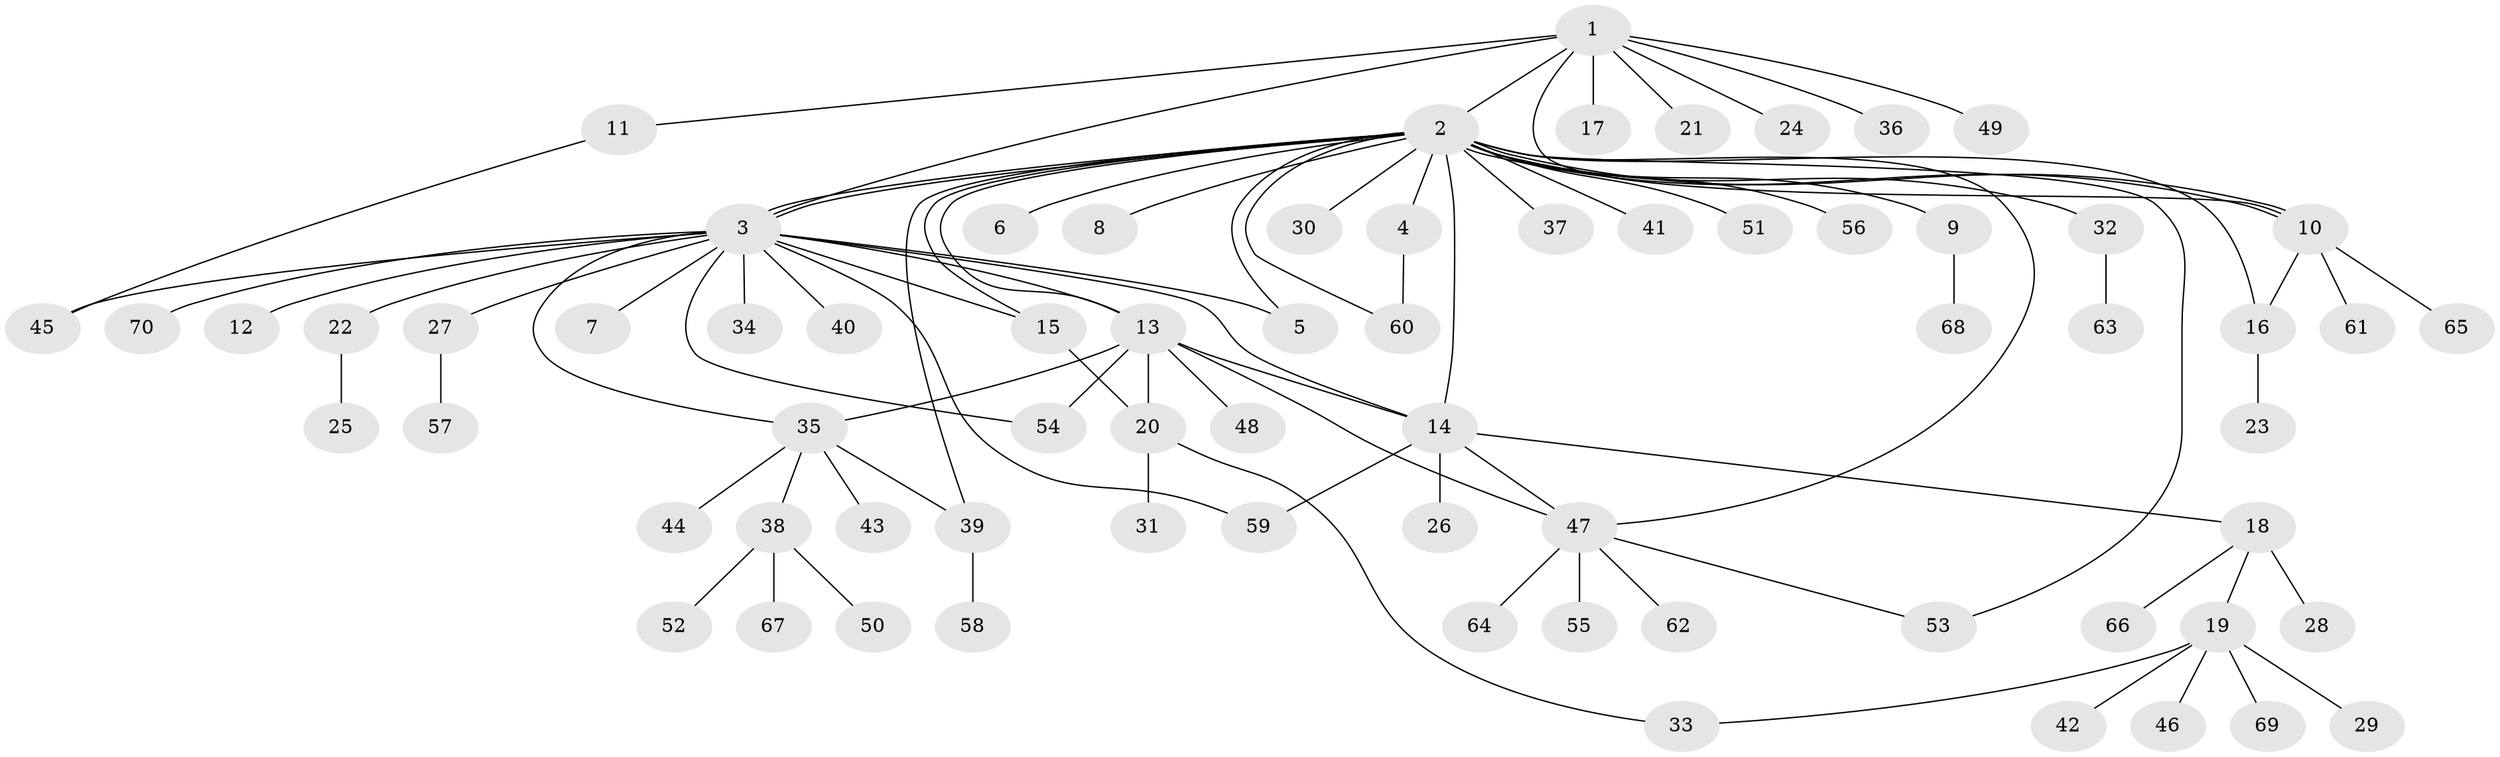 // Generated by graph-tools (version 1.1) at 2025/14/03/09/25 04:14:38]
// undirected, 70 vertices, 90 edges
graph export_dot {
graph [start="1"]
  node [color=gray90,style=filled];
  1;
  2;
  3;
  4;
  5;
  6;
  7;
  8;
  9;
  10;
  11;
  12;
  13;
  14;
  15;
  16;
  17;
  18;
  19;
  20;
  21;
  22;
  23;
  24;
  25;
  26;
  27;
  28;
  29;
  30;
  31;
  32;
  33;
  34;
  35;
  36;
  37;
  38;
  39;
  40;
  41;
  42;
  43;
  44;
  45;
  46;
  47;
  48;
  49;
  50;
  51;
  52;
  53;
  54;
  55;
  56;
  57;
  58;
  59;
  60;
  61;
  62;
  63;
  64;
  65;
  66;
  67;
  68;
  69;
  70;
  1 -- 2;
  1 -- 3;
  1 -- 10;
  1 -- 11;
  1 -- 17;
  1 -- 21;
  1 -- 24;
  1 -- 36;
  1 -- 49;
  2 -- 3;
  2 -- 3;
  2 -- 4;
  2 -- 5;
  2 -- 6;
  2 -- 8;
  2 -- 9;
  2 -- 10;
  2 -- 10;
  2 -- 13;
  2 -- 14;
  2 -- 15;
  2 -- 16;
  2 -- 30;
  2 -- 32;
  2 -- 37;
  2 -- 39;
  2 -- 41;
  2 -- 47;
  2 -- 51;
  2 -- 53;
  2 -- 56;
  2 -- 60;
  3 -- 5;
  3 -- 7;
  3 -- 12;
  3 -- 13;
  3 -- 14;
  3 -- 15;
  3 -- 22;
  3 -- 27;
  3 -- 34;
  3 -- 35;
  3 -- 40;
  3 -- 45;
  3 -- 54;
  3 -- 59;
  3 -- 70;
  4 -- 60;
  9 -- 68;
  10 -- 16;
  10 -- 61;
  10 -- 65;
  11 -- 45;
  13 -- 14;
  13 -- 20;
  13 -- 35;
  13 -- 47;
  13 -- 48;
  13 -- 54;
  14 -- 18;
  14 -- 26;
  14 -- 47;
  14 -- 59;
  15 -- 20;
  16 -- 23;
  18 -- 19;
  18 -- 28;
  18 -- 66;
  19 -- 29;
  19 -- 33;
  19 -- 42;
  19 -- 46;
  19 -- 69;
  20 -- 31;
  20 -- 33;
  22 -- 25;
  27 -- 57;
  32 -- 63;
  35 -- 38;
  35 -- 39;
  35 -- 43;
  35 -- 44;
  38 -- 50;
  38 -- 52;
  38 -- 67;
  39 -- 58;
  47 -- 53;
  47 -- 55;
  47 -- 62;
  47 -- 64;
}
